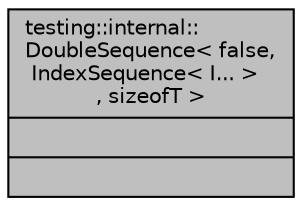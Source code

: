 digraph "testing::internal::DoubleSequence&lt; false, IndexSequence&lt; I... &gt;, sizeofT &gt;"
{
 // INTERACTIVE_SVG=YES
 // LATEX_PDF_SIZE
  edge [fontname="Helvetica",fontsize="10",labelfontname="Helvetica",labelfontsize="10"];
  node [fontname="Helvetica",fontsize="10",shape=record];
  Node1 [label="{testing::internal::\lDoubleSequence\< false,\l IndexSequence\< I... \>\l, sizeofT \>\n||}",height=0.2,width=0.4,color="black", fillcolor="grey75", style="filled", fontcolor="black",tooltip=" "];
}
